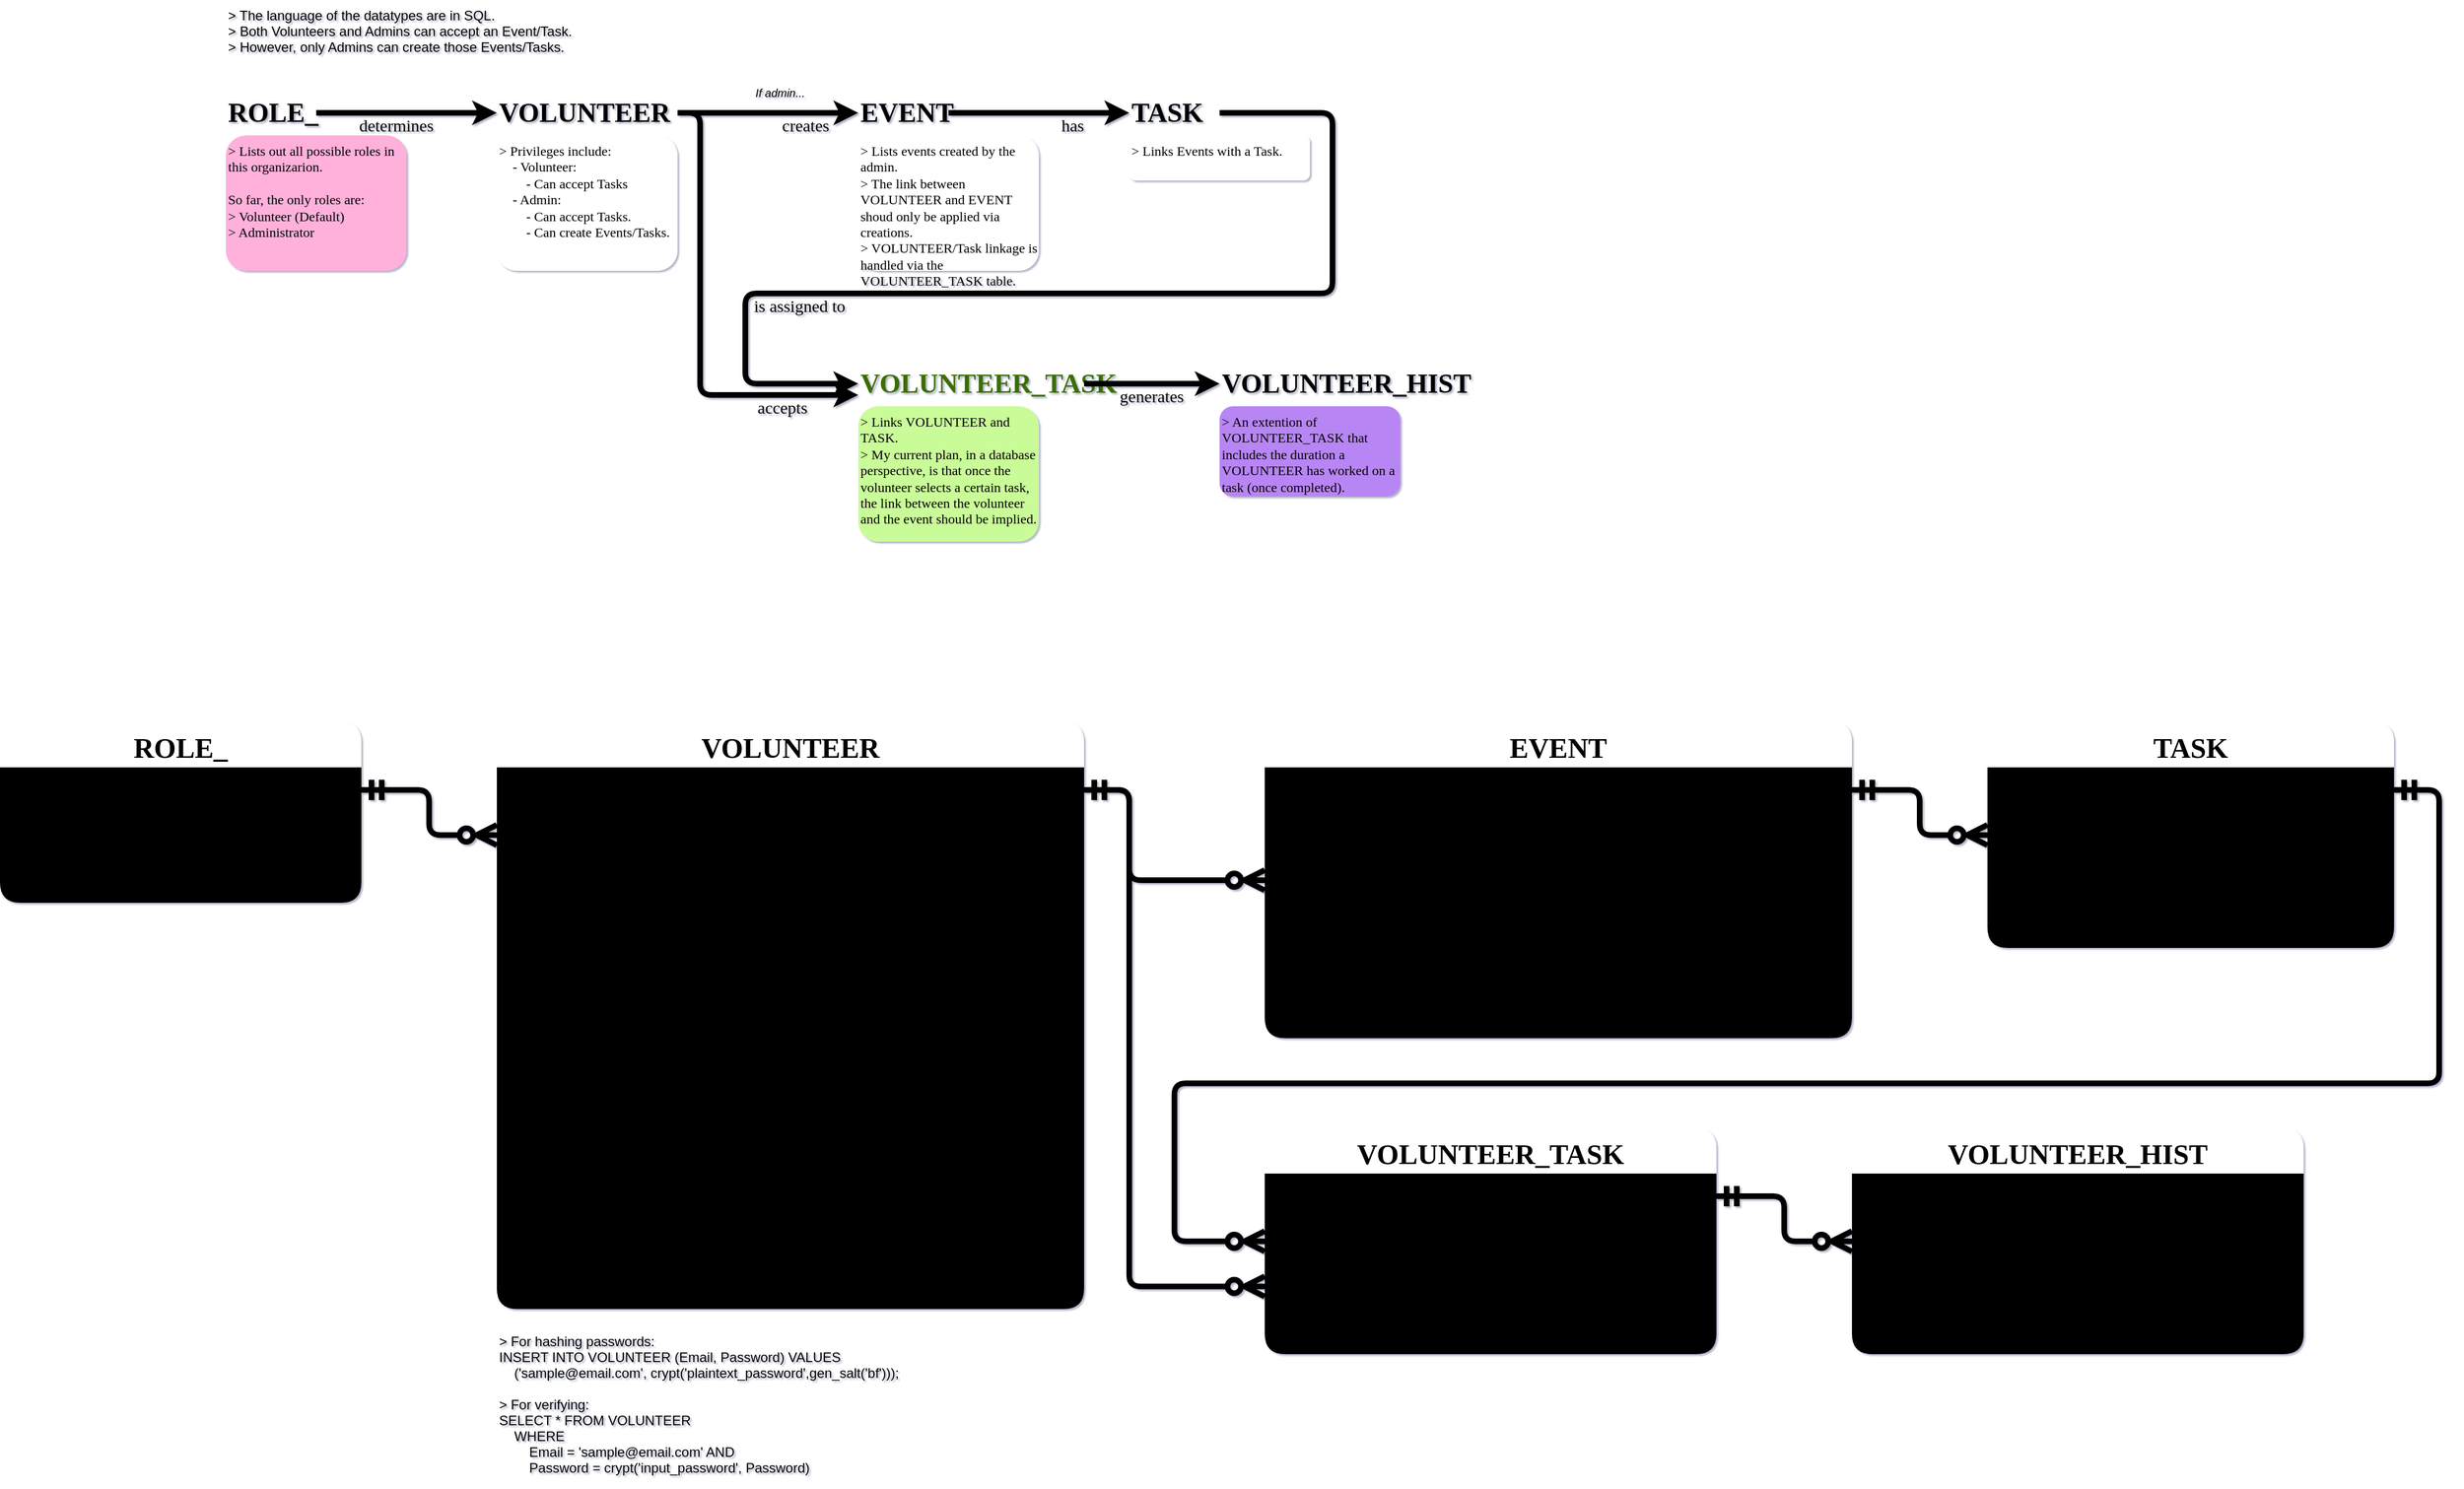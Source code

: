 <mxfile>
    <diagram id="OOGeuDpNiOZ6lB6-GOxb" name="Concept_1">
        <mxGraphModel dx="2531" dy="958" grid="1" gridSize="10" guides="1" tooltips="1" connect="1" arrows="1" fold="1" page="0" pageScale="1" pageWidth="850" pageHeight="1100" background="light-dark(#FFFFFF,#FFFFFF)" math="0" shadow="1" adaptiveColors="auto">
            <root>
                <mxCell id="0"/>
                <mxCell id="1" parent="0"/>
                <mxCell id="32" value="&gt; The language of the datatypes are in SQL.&#xa;&gt; Both Volunteers and Admins can accept an Event/Task.&#xa;&gt; However, only Admins can create those Events/Tasks." style="text;align=left;verticalAlign=top;resizable=0;points=[];autosize=1;strokeColor=none;fillColor=none;fontColor=light-dark(#000000,#000000);shadow=0;" parent="1" vertex="1">
                    <mxGeometry x="-400" y="40" width="330" height="60" as="geometry"/>
                </mxCell>
                <mxCell id="60" value="VOLUNTEER" style="whiteSpace=wrap;fillColor=none;fontFamily=Calibri;fontColor=light-dark(#000000,#0038FF);fontSize=24;fontStyle=1;align=left;labelBorderColor=none;strokeColor=none;labelBackgroundColor=none;glass=0;shadow=0;" parent="1" vertex="1">
                    <mxGeometry x="-160" y="120" width="160" height="40" as="geometry"/>
                </mxCell>
                <mxCell id="63" value="VOLUNTEER_HIST" style="whiteSpace=wrap;fillColor=none;fontFamily=Calibri;fontColor=light-dark(#000000,#9300FF);fontSize=24;fontStyle=1;align=left;strokeColor=none;shadow=0;" parent="1" vertex="1">
                    <mxGeometry x="480" y="360" width="200" height="40" as="geometry"/>
                </mxCell>
                <mxCell id="64" value="EVENT" style="whiteSpace=wrap;fillColor=none;fontFamily=Calibri;fontColor=light-dark(#000000,#FF0000);fontSize=24;fontStyle=1;align=left;strokeColor=none;shadow=0;" parent="1" vertex="1">
                    <mxGeometry x="160" y="120" width="80" height="40" as="geometry"/>
                </mxCell>
                <mxCell id="65" value="TASK" style="whiteSpace=wrap;fillColor=none;fontFamily=Calibri;fontColor=light-dark(#000000,#FFC600);fontSize=24;fontStyle=1;align=left;strokeColor=none;shadow=0;" parent="1" vertex="1">
                    <mxGeometry x="400" y="120" width="80" height="40" as="geometry"/>
                </mxCell>
                <mxCell id="78" value="creates" style="edgeStyle=orthogonalEdgeStyle;exitX=1;exitY=0.5;exitDx=0;exitDy=0;entryX=0;entryY=0.5;entryDx=0;entryDy=0;strokeColor=light-dark(#000000,#0038FF);strokeWidth=5;fontFamily=Calibri;fontColor=light-dark(#000000,#0038FF);labelBackgroundColor=none;jumpStyle=arc;jumpSize=12;fontSize=15;shadow=0;" parent="1" source="60" target="64" edge="1">
                    <mxGeometry x="0.417" y="-10" relative="1" as="geometry">
                        <mxPoint x="260" y="70" as="sourcePoint"/>
                        <mxPoint x="90" y="80" as="targetPoint"/>
                        <Array as="points">
                            <mxPoint x="130" y="140"/>
                            <mxPoint x="130" y="140"/>
                        </Array>
                        <mxPoint as="offset"/>
                    </mxGeometry>
                </mxCell>
                <mxCell id="83" value="has" style="edgeStyle=elbowEdgeStyle;exitX=1;exitY=0.5;exitDx=0;exitDy=0;entryX=0;entryY=0.5;entryDx=0;entryDy=0;strokeColor=light-dark(#000000,#FF0000);strokeWidth=5;fontFamily=Calibri;fontColor=light-dark(#000000,#FF0000);labelBackgroundColor=none;fontSize=15;shadow=0;" parent="1" source="64" target="65" edge="1">
                    <mxGeometry x="0.375" y="-10" relative="1" as="geometry">
                        <mxPoint x="280" y="240" as="sourcePoint"/>
                        <mxPoint x="560" y="190" as="targetPoint"/>
                        <Array as="points">
                            <mxPoint x="300" y="150"/>
                            <mxPoint x="340" y="-80"/>
                            <mxPoint x="300" y="40"/>
                        </Array>
                        <mxPoint as="offset"/>
                    </mxGeometry>
                </mxCell>
                <mxCell id="135" value="accepts" style="edgeStyle=orthogonalEdgeStyle;exitX=1;exitY=0.5;exitDx=0;exitDy=0;entryX=0;entryY=0.75;entryDx=0;entryDy=0;strokeColor=light-dark(#000000,#0038FF);strokeWidth=5;fontFamily=Calibri;fontColor=light-dark(#000000,#0038FF);flowAnimation=0;labelBackgroundColor=none;fontSize=15;jumpStyle=arc;jumpSize=12;shadow=0;" parent="1" source="60" target="142" edge="1">
                    <mxGeometry x="0.673" y="-10" relative="1" as="geometry">
                        <mxPoint x="10" y="160" as="sourcePoint"/>
                        <mxPoint x="320" y="190" as="targetPoint"/>
                        <Array as="points">
                            <mxPoint x="20" y="140"/>
                            <mxPoint x="20" y="390"/>
                        </Array>
                        <mxPoint as="offset"/>
                    </mxGeometry>
                </mxCell>
                <mxCell id="141" value="&gt; Privileges include:&#xa;    - Volunteer:&#xa;        - Can accept Tasks&#xa;    - Admin:&#xa;        - Can accept Tasks.&#xa;        - Can create Events/Tasks." style="whiteSpace=wrap;fontColor=light-dark(#000000,#0038FF);labelBackgroundColor=none;fillColor=light-dark(#FFFFFF,#78A3FF);rounded=1;fontFamily=Calibri;align=left;verticalAlign=top;fontStyle=0;shadow=0;strokeColor=none;" parent="1" vertex="1">
                    <mxGeometry x="-160" y="160" width="160" height="120" as="geometry"/>
                </mxCell>
                <mxCell id="142" value="VOLUNTEER_TASK" style="whiteSpace=wrap;fillColor=none;fontFamily=Calibri;fontColor=light-dark(#3B6E00,#5DA800);fontSize=24;fontStyle=1;align=left;strokeColor=none;shadow=0;" parent="1" vertex="1">
                    <mxGeometry x="160" y="360" width="200" height="40" as="geometry"/>
                </mxCell>
                <mxCell id="143" value="If admin..." style="text;align=center;verticalAlign=middle;resizable=0;points=[];autosize=1;strokeColor=none;fillColor=none;fontColor=light-dark(#000000,#0038FF);fontStyle=2;fontSize=10;shadow=0;" parent="1" vertex="1">
                    <mxGeometry x="60" y="110" width="62" height="24" as="geometry"/>
                </mxCell>
                <mxCell id="144" value="ROLE_" style="whiteSpace=wrap;fillColor=none;fontFamily=Calibri;fontColor=light-dark(#000000,#FF66B3);fontSize=24;fontStyle=1;align=left;labelBorderColor=none;strokeColor=none;shadow=0;" parent="1" vertex="1">
                    <mxGeometry x="-400" y="120" width="80" height="40" as="geometry"/>
                </mxCell>
                <mxCell id="146" value="determines" style="edgeStyle=orthogonalEdgeStyle;exitX=1;exitY=0.5;exitDx=0;exitDy=0;entryX=0;entryY=0.5;entryDx=0;entryDy=0;strokeColor=light-dark(#000000,#FF66B3);strokeWidth=5;fontFamily=Calibri;fontColor=light-dark(#000000,#FF66B3);flowAnimation=0;labelBackgroundColor=none;fontSize=15;jumpStyle=arc;jumpSize=12;shadow=0;" parent="1" source="144" target="60" edge="1">
                    <mxGeometry x="-0.111" y="-10" relative="1" as="geometry">
                        <mxPoint x="-210" y="70" as="sourcePoint"/>
                        <mxPoint x="-160.0" y="140" as="targetPoint"/>
                        <Array as="points"/>
                        <mxPoint as="offset"/>
                    </mxGeometry>
                </mxCell>
                <mxCell id="150" value="&gt; Lists out all possible roles in this organizarion.&#xa;&#xa;So far, the only roles are:&#xa;&gt; Volunteer (Default)&#xa;&gt; Administrator" style="whiteSpace=wrap;fontColor=light-dark(#000000,#FF66B3);labelBackgroundColor=none;fillColor=light-dark(#FFB0DB,#FFB0DB);rounded=1;fontFamily=Calibri;align=left;verticalAlign=top;fontStyle=0;shadow=0;strokeColor=none;swimlaneFillColor=light-dark(default, #f3b3d9);" parent="1" vertex="1">
                    <mxGeometry x="-400" y="160" width="160" height="120" as="geometry"/>
                </mxCell>
                <mxCell id="154" value="&gt; Links VOLUNTEER and TASK.&#xa;&gt; My current plan, in a database perspective, is that once the volunteer selects a certain task, the link between the volunteer and the event should be implied." style="whiteSpace=wrap;fontColor=light-dark(#000000,#6FA630);labelBackgroundColor=none;fillColor=light-dark(#C9FC98,#C9FC98);rounded=1;fontFamily=Calibri;align=left;verticalAlign=top;fontStyle=0;glass=0;shadow=0;strokeColor=none;" parent="1" vertex="1">
                    <mxGeometry x="160" y="400" width="160" height="120" as="geometry"/>
                </mxCell>
                <mxCell id="155" value="&gt; An extention of VOLUNTEER_TASK that includes the duration a VOLUNTEER has worked on a task (once completed)." style="whiteSpace=wrap;fontColor=light-dark(#000000,#8619F5);labelBackgroundColor=none;fillColor=light-dark(#B885F5,#B885F5);rounded=1;fontFamily=Calibri;align=left;verticalAlign=top;fontStyle=0;shadow=0;strokeColor=none;" parent="1" vertex="1">
                    <mxGeometry x="480" y="400" width="160" height="80" as="geometry"/>
                </mxCell>
                <mxCell id="157" value="&gt; Lists events created by the admin.&#xa;&gt; The link between VOLUNTEER and EVENT shoud only be applied via creations.&#xa;&gt; VOLUNTEER/Task linkage is handled via the VOLUNTEER_TASK table." style="whiteSpace=wrap;fontColor=light-dark(#000000,#FF0000);labelBackgroundColor=none;fillColor=light-dark(#FFFFFF,#FF9F9F);rounded=1;fontFamily=Calibri;align=left;verticalAlign=top;fontStyle=0;glass=0;shadow=0;strokeColor=none;" parent="1" vertex="1">
                    <mxGeometry x="160" y="160" width="160" height="120" as="geometry"/>
                </mxCell>
                <mxCell id="159" value="&gt; Links Events with a Task." style="whiteSpace=wrap;fontColor=light-dark(#000000,#F6C843);labelBackgroundColor=none;fillColor=light-dark(#FFFFFF,#F6E0A8);rounded=1;fontFamily=Calibri;align=left;verticalAlign=top;fontStyle=0;shadow=0;strokeColor=none;" parent="1" vertex="1">
                    <mxGeometry x="400" y="160" width="160" height="40" as="geometry"/>
                </mxCell>
                <mxCell id="165" value="ROLE_" style="shape=table;startSize=40;container=1;collapsible=0;childLayout=tableLayout;strokeColor=none;fontSize=25;rounded=1;fillColor=light-dark(#FFFFFF,#FF66B3);gradientColor=none;swimlaneFillColor=light-dark(#000000,#FFB0DB);fontColor=light-dark(#000000,#000000);fontFamily=Calibri;fontStyle=1" parent="1" vertex="1">
                    <mxGeometry x="-600" y="680" width="320" height="160" as="geometry"/>
                </mxCell>
                <mxCell id="166" value="" style="shape=tableRow;horizontal=0;startSize=0;swimlaneHead=0;swimlaneBody=0;strokeColor=inherit;top=0;left=0;bottom=0;right=0;collapsible=0;dropTarget=0;fillColor=none;points=[[0,0.5],[1,0.5]];portConstraint=eastwest;fontSize=16;fontFamily=Calibri;fontColor=light-dark(#000000,#000000);fontStyle=1" parent="165" vertex="1">
                    <mxGeometry y="40" width="320" height="40" as="geometry"/>
                </mxCell>
                <mxCell id="167" value="ID" style="shape=partialRectangle;html=1;whiteSpace=wrap;connectable=0;strokeColor=inherit;overflow=hidden;fillColor=none;top=0;left=0;bottom=0;right=0;pointerEvents=1;fontSize=16;fontFamily=Calibri;fontColor=light-dark(#000000,#000000);fontStyle=1" parent="166" vertex="1">
                    <mxGeometry width="80" height="40" as="geometry">
                        <mxRectangle width="80" height="40" as="alternateBounds"/>
                    </mxGeometry>
                </mxCell>
                <mxCell id="168" value="SERIAL" style="shape=partialRectangle;html=1;whiteSpace=wrap;connectable=0;strokeColor=inherit;overflow=hidden;fillColor=none;top=0;left=0;bottom=0;right=0;pointerEvents=1;fontSize=16;fontFamily=Calibri;fontColor=light-dark(#000000,#000000);fontStyle=3;align=left;" parent="166" vertex="1">
                    <mxGeometry x="80" width="80" height="40" as="geometry">
                        <mxRectangle width="80" height="40" as="alternateBounds"/>
                    </mxGeometry>
                </mxCell>
                <mxCell id="169" value="PK" style="shape=partialRectangle;html=1;whiteSpace=wrap;connectable=0;strokeColor=inherit;overflow=hidden;fillColor=none;top=0;left=0;bottom=0;right=0;pointerEvents=1;fontSize=16;fontFamily=Calibri;fontColor=light-dark(#000000,#006600);fontStyle=1;align=left;" parent="166" vertex="1">
                    <mxGeometry x="160" width="160" height="40" as="geometry">
                        <mxRectangle width="160" height="40" as="alternateBounds"/>
                    </mxGeometry>
                </mxCell>
                <mxCell id="170" value="" style="shape=tableRow;horizontal=0;startSize=0;swimlaneHead=0;swimlaneBody=0;strokeColor=inherit;top=0;left=0;bottom=0;right=0;collapsible=0;dropTarget=0;fillColor=none;points=[[0,0.5],[1,0.5]];portConstraint=eastwest;fontSize=16;fontFamily=Calibri;fontColor=light-dark(#000000,#000000);" parent="165" vertex="1">
                    <mxGeometry y="80" width="320" height="80" as="geometry"/>
                </mxCell>
                <mxCell id="171" value="Name" style="shape=partialRectangle;html=1;whiteSpace=wrap;connectable=0;strokeColor=inherit;overflow=hidden;fillColor=none;top=0;left=0;bottom=0;right=0;pointerEvents=1;fontSize=16;fontFamily=Calibri;fontColor=light-dark(#000000,#000000);" parent="170" vertex="1">
                    <mxGeometry width="80" height="80" as="geometry">
                        <mxRectangle width="80" height="80" as="alternateBounds"/>
                    </mxGeometry>
                </mxCell>
                <mxCell id="172" value="TEXT" style="shape=partialRectangle;html=1;whiteSpace=wrap;connectable=0;strokeColor=inherit;overflow=hidden;fillColor=none;top=0;left=0;bottom=0;right=0;pointerEvents=1;fontSize=16;fontFamily=Calibri;fontColor=light-dark(#000000,#000000);fontStyle=2;align=left;" parent="170" vertex="1">
                    <mxGeometry x="80" width="80" height="80" as="geometry">
                        <mxRectangle width="80" height="80" as="alternateBounds"/>
                    </mxGeometry>
                </mxCell>
                <mxCell id="173" value="&gt; Volunteer (Default)&#xa;&gt; Admin" style="shape=partialRectangle;whiteSpace=wrap;connectable=0;strokeColor=inherit;overflow=hidden;fillColor=none;top=0;left=0;bottom=0;right=0;pointerEvents=1;fontSize=16;fontFamily=Calibri;fontColor=light-dark(#000000,#006600);align=left;" parent="170" vertex="1">
                    <mxGeometry x="160" width="160" height="80" as="geometry">
                        <mxRectangle width="160" height="80" as="alternateBounds"/>
                    </mxGeometry>
                </mxCell>
                <mxCell id="239" style="edgeStyle=orthogonalEdgeStyle;html=1;exitX=1;exitY=0.5;exitDx=0;exitDy=0;entryX=0;entryY=0.5;entryDx=0;entryDy=0;strokeColor=light-dark(#000000,#FF66B3);strokeWidth=5;startArrow=ERmandOne;startFill=0;endArrow=ERzeroToMany;endFill=0;endSize=12;startSize=12;jumpStyle=arc;" parent="1" source="166" target="257" edge="1">
                    <mxGeometry relative="1" as="geometry">
                        <mxPoint x="-200" y="780" as="targetPoint"/>
                    </mxGeometry>
                </mxCell>
                <mxCell id="240" value="VOLUNTEER" style="shape=table;startSize=40;container=1;collapsible=0;childLayout=tableLayout;strokeColor=none;fontSize=25;rounded=1;fillColor=light-dark(#FFFFFF,#0038FF);gradientColor=none;swimlaneFillColor=light-dark(#000000,#78A3FF);fontColor=light-dark(#000000,#000000);fontFamily=Calibri;fontStyle=1" parent="1" vertex="1">
                    <mxGeometry x="-160" y="680" width="520" height="520.0" as="geometry"/>
                </mxCell>
                <mxCell id="241" value="" style="shape=tableRow;horizontal=0;startSize=0;swimlaneHead=0;swimlaneBody=0;strokeColor=inherit;top=0;left=0;bottom=0;right=0;collapsible=0;dropTarget=0;fillColor=none;points=[[0,0.5],[1,0.5]];portConstraint=eastwest;fontSize=16;fontFamily=Calibri;fontColor=light-dark(#000000,#000000);fontStyle=1" parent="240" vertex="1">
                    <mxGeometry y="40" width="520" height="40" as="geometry"/>
                </mxCell>
                <mxCell id="242" value="ID" style="shape=partialRectangle;html=1;whiteSpace=wrap;connectable=0;strokeColor=inherit;overflow=hidden;fillColor=none;top=0;left=0;bottom=0;right=0;pointerEvents=1;fontSize=16;fontFamily=Calibri;fontColor=light-dark(#000000,#000000);fontStyle=1" parent="241" vertex="1">
                    <mxGeometry width="120" height="40" as="geometry">
                        <mxRectangle width="120" height="40" as="alternateBounds"/>
                    </mxGeometry>
                </mxCell>
                <mxCell id="243" value="SERIAL" style="shape=partialRectangle;html=1;whiteSpace=wrap;connectable=0;strokeColor=inherit;overflow=hidden;fillColor=none;top=0;left=0;bottom=0;right=0;pointerEvents=1;fontSize=16;fontFamily=Calibri;fontColor=light-dark(#000000,#000000);fontStyle=3;align=left;" parent="241" vertex="1">
                    <mxGeometry x="120" width="200" height="40" as="geometry">
                        <mxRectangle width="200" height="40" as="alternateBounds"/>
                    </mxGeometry>
                </mxCell>
                <mxCell id="244" value="PK" style="shape=partialRectangle;html=1;whiteSpace=wrap;connectable=0;strokeColor=inherit;overflow=hidden;fillColor=none;top=0;left=0;bottom=0;right=0;pointerEvents=1;fontSize=16;fontFamily=Calibri;fontColor=light-dark(#000000,#006600);fontStyle=1;align=left;" parent="241" vertex="1">
                    <mxGeometry x="320" width="200" height="40" as="geometry">
                        <mxRectangle width="200" height="40" as="alternateBounds"/>
                    </mxGeometry>
                </mxCell>
                <mxCell id="257" style="shape=tableRow;horizontal=0;startSize=0;swimlaneHead=0;swimlaneBody=0;strokeColor=inherit;top=0;left=0;bottom=0;right=0;collapsible=0;dropTarget=0;fillColor=none;points=[[0,0.5],[1,0.5]];portConstraint=eastwest;fontSize=16;fontFamily=Calibri;fontColor=light-dark(#000000,#000000);" parent="240" vertex="1">
                    <mxGeometry y="80" width="520" height="40" as="geometry"/>
                </mxCell>
                <mxCell id="258" value="Role_ID" style="shape=partialRectangle;html=1;whiteSpace=wrap;connectable=0;strokeColor=inherit;overflow=hidden;fillColor=none;top=0;left=0;bottom=0;right=0;pointerEvents=1;fontSize=16;fontFamily=Calibri;fontColor=light-dark(#000000,#000000);" parent="257" vertex="1">
                    <mxGeometry width="120" height="40" as="geometry">
                        <mxRectangle width="120" height="40" as="alternateBounds"/>
                    </mxGeometry>
                </mxCell>
                <mxCell id="259" value="INT" style="shape=partialRectangle;html=1;whiteSpace=wrap;connectable=0;strokeColor=inherit;overflow=hidden;fillColor=none;top=0;left=0;bottom=0;right=0;pointerEvents=1;fontSize=16;fontFamily=Calibri;fontColor=light-dark(#000000,#000000);fontStyle=2;align=left;" parent="257" vertex="1">
                    <mxGeometry x="120" width="200" height="40" as="geometry">
                        <mxRectangle width="200" height="40" as="alternateBounds"/>
                    </mxGeometry>
                </mxCell>
                <mxCell id="260" value="FK: ROLE.ID" style="shape=partialRectangle;whiteSpace=wrap;connectable=0;strokeColor=inherit;overflow=hidden;fillColor=none;top=0;left=0;bottom=0;right=0;pointerEvents=1;fontSize=16;fontFamily=Calibri;fontColor=light-dark(#000000,#006600);align=left;" parent="257" vertex="1">
                    <mxGeometry x="320" width="200" height="40" as="geometry">
                        <mxRectangle width="200" height="40" as="alternateBounds"/>
                    </mxGeometry>
                </mxCell>
                <mxCell id="245" value="" style="shape=tableRow;horizontal=0;startSize=0;swimlaneHead=0;swimlaneBody=0;strokeColor=inherit;top=0;left=0;bottom=0;right=0;collapsible=0;dropTarget=0;fillColor=none;points=[[0,0.5],[1,0.5]];portConstraint=eastwest;fontSize=16;fontFamily=Calibri;fontColor=light-dark(#000000,#000000);" parent="240" vertex="1">
                    <mxGeometry y="120" width="520" height="40" as="geometry"/>
                </mxCell>
                <mxCell id="246" value="First_name" style="shape=partialRectangle;html=1;whiteSpace=wrap;connectable=0;strokeColor=inherit;overflow=hidden;fillColor=none;top=0;left=0;bottom=0;right=0;pointerEvents=1;fontSize=16;fontFamily=Calibri;fontColor=light-dark(#000000,#000000);" parent="245" vertex="1">
                    <mxGeometry width="120" height="40" as="geometry">
                        <mxRectangle width="120" height="40" as="alternateBounds"/>
                    </mxGeometry>
                </mxCell>
                <mxCell id="247" value="TEXT" style="shape=partialRectangle;html=1;whiteSpace=wrap;connectable=0;strokeColor=inherit;overflow=hidden;fillColor=none;top=0;left=0;bottom=0;right=0;pointerEvents=1;fontSize=16;fontFamily=Calibri;fontColor=light-dark(#000000,#000000);fontStyle=2;align=left;" parent="245" vertex="1">
                    <mxGeometry x="120" width="200" height="40" as="geometry">
                        <mxRectangle width="200" height="40" as="alternateBounds"/>
                    </mxGeometry>
                </mxCell>
                <mxCell id="248" value="&#39;John&#39;" style="shape=partialRectangle;whiteSpace=wrap;connectable=0;strokeColor=inherit;overflow=hidden;fillColor=none;top=0;left=0;bottom=0;right=0;pointerEvents=1;fontSize=16;fontFamily=Calibri;fontColor=light-dark(#000000,#006600);align=left;" parent="245" vertex="1">
                    <mxGeometry x="320" width="200" height="40" as="geometry">
                        <mxRectangle width="200" height="40" as="alternateBounds"/>
                    </mxGeometry>
                </mxCell>
                <mxCell id="249" style="shape=tableRow;horizontal=0;startSize=0;swimlaneHead=0;swimlaneBody=0;strokeColor=inherit;top=0;left=0;bottom=0;right=0;collapsible=0;dropTarget=0;fillColor=none;points=[[0,0.5],[1,0.5]];portConstraint=eastwest;fontSize=16;fontFamily=Calibri;fontColor=light-dark(#000000,#000000);" parent="240" vertex="1">
                    <mxGeometry y="160" width="520" height="40" as="geometry"/>
                </mxCell>
                <mxCell id="250" value="Last_name" style="shape=partialRectangle;html=1;whiteSpace=wrap;connectable=0;strokeColor=inherit;overflow=hidden;fillColor=none;top=0;left=0;bottom=0;right=0;pointerEvents=1;fontSize=16;fontFamily=Calibri;fontColor=light-dark(#000000,#000000);" parent="249" vertex="1">
                    <mxGeometry width="120" height="40" as="geometry">
                        <mxRectangle width="120" height="40" as="alternateBounds"/>
                    </mxGeometry>
                </mxCell>
                <mxCell id="251" value="TEXT" style="shape=partialRectangle;html=1;whiteSpace=wrap;connectable=0;strokeColor=inherit;overflow=hidden;fillColor=none;top=0;left=0;bottom=0;right=0;pointerEvents=1;fontSize=16;fontFamily=Calibri;fontColor=light-dark(#000000,#000000);fontStyle=2;align=left;" parent="249" vertex="1">
                    <mxGeometry x="120" width="200" height="40" as="geometry">
                        <mxRectangle width="200" height="40" as="alternateBounds"/>
                    </mxGeometry>
                </mxCell>
                <mxCell id="252" value="&#39;Doe&#39;" style="shape=partialRectangle;whiteSpace=wrap;connectable=0;strokeColor=inherit;overflow=hidden;fillColor=none;top=0;left=0;bottom=0;right=0;pointerEvents=1;fontSize=16;fontFamily=Calibri;fontColor=light-dark(#000000,#006600);align=left;" parent="249" vertex="1">
                    <mxGeometry x="320" width="200" height="40" as="geometry">
                        <mxRectangle width="200" height="40" as="alternateBounds"/>
                    </mxGeometry>
                </mxCell>
                <mxCell id="386" style="shape=tableRow;horizontal=0;startSize=0;swimlaneHead=0;swimlaneBody=0;strokeColor=inherit;top=0;left=0;bottom=0;right=0;collapsible=0;dropTarget=0;fillColor=none;points=[[0,0.5],[1,0.5]];portConstraint=eastwest;fontSize=16;fontFamily=Calibri;fontColor=light-dark(#000000,#000000);" vertex="1" parent="240">
                    <mxGeometry y="200" width="520" height="40" as="geometry"/>
                </mxCell>
                <mxCell id="387" value="Username" style="shape=partialRectangle;html=1;whiteSpace=wrap;connectable=0;strokeColor=inherit;overflow=hidden;fillColor=none;top=0;left=0;bottom=0;right=0;pointerEvents=1;fontSize=16;fontFamily=Calibri;fontColor=light-dark(#000000,#000000);" vertex="1" parent="386">
                    <mxGeometry width="120" height="40" as="geometry">
                        <mxRectangle width="120" height="40" as="alternateBounds"/>
                    </mxGeometry>
                </mxCell>
                <mxCell id="388" value="TEXT" style="shape=partialRectangle;html=1;whiteSpace=wrap;connectable=0;strokeColor=inherit;overflow=hidden;fillColor=none;top=0;left=0;bottom=0;right=0;pointerEvents=1;fontSize=16;fontFamily=Calibri;fontColor=light-dark(#000000,#000000);fontStyle=2;align=left;" vertex="1" parent="386">
                    <mxGeometry x="120" width="200" height="40" as="geometry">
                        <mxRectangle width="200" height="40" as="alternateBounds"/>
                    </mxGeometry>
                </mxCell>
                <mxCell id="389" value="&#39;DJhon_Udon&#39;" style="shape=partialRectangle;whiteSpace=wrap;connectable=0;strokeColor=inherit;overflow=hidden;fillColor=none;top=0;left=0;bottom=0;right=0;pointerEvents=1;fontSize=16;fontFamily=Calibri;fontColor=light-dark(#000000,#006600);align=left;" vertex="1" parent="386">
                    <mxGeometry x="320" width="200" height="40" as="geometry">
                        <mxRectangle width="200" height="40" as="alternateBounds"/>
                    </mxGeometry>
                </mxCell>
                <mxCell id="253" style="shape=tableRow;horizontal=0;startSize=0;swimlaneHead=0;swimlaneBody=0;strokeColor=inherit;top=0;left=0;bottom=0;right=0;collapsible=0;dropTarget=0;fillColor=none;points=[[0,0.5],[1,0.5]];portConstraint=eastwest;fontSize=16;fontFamily=Calibri;fontColor=light-dark(#000000,#000000);" parent="240" vertex="1">
                    <mxGeometry y="240" width="520" height="40" as="geometry"/>
                </mxCell>
                <mxCell id="254" value="Email" style="shape=partialRectangle;html=1;whiteSpace=wrap;connectable=0;strokeColor=inherit;overflow=hidden;fillColor=none;top=0;left=0;bottom=0;right=0;pointerEvents=1;fontSize=16;fontFamily=Calibri;fontColor=light-dark(#000000,#000000);" parent="253" vertex="1">
                    <mxGeometry width="120" height="40" as="geometry">
                        <mxRectangle width="120" height="40" as="alternateBounds"/>
                    </mxGeometry>
                </mxCell>
                <mxCell id="255" value="TEXT" style="shape=partialRectangle;html=1;whiteSpace=wrap;connectable=0;strokeColor=inherit;overflow=hidden;fillColor=none;top=0;left=0;bottom=0;right=0;pointerEvents=1;fontSize=16;fontFamily=Calibri;fontColor=light-dark(#000000,#000000);fontStyle=2;align=left;" parent="253" vertex="1">
                    <mxGeometry x="120" width="200" height="40" as="geometry">
                        <mxRectangle width="200" height="40" as="alternateBounds"/>
                    </mxGeometry>
                </mxCell>
                <mxCell id="256" value="&#39;sample@email.com&#39;" style="shape=partialRectangle;whiteSpace=wrap;connectable=0;strokeColor=inherit;overflow=hidden;fillColor=none;top=0;left=0;bottom=0;right=0;pointerEvents=1;fontSize=16;fontFamily=Calibri;fontColor=light-dark(#000000,#006600);align=left;" parent="253" vertex="1">
                    <mxGeometry x="320" width="200" height="40" as="geometry">
                        <mxRectangle width="200" height="40" as="alternateBounds"/>
                    </mxGeometry>
                </mxCell>
                <mxCell id="390" style="shape=tableRow;horizontal=0;startSize=0;swimlaneHead=0;swimlaneBody=0;strokeColor=inherit;top=0;left=0;bottom=0;right=0;collapsible=0;dropTarget=0;fillColor=none;points=[[0,0.5],[1,0.5]];portConstraint=eastwest;fontSize=16;fontFamily=Calibri;fontColor=light-dark(#000000,#000000);" vertex="1" parent="240">
                    <mxGeometry y="280" width="520" height="40" as="geometry"/>
                </mxCell>
                <mxCell id="391" value="Password" style="shape=partialRectangle;html=1;whiteSpace=wrap;connectable=0;strokeColor=inherit;overflow=hidden;fillColor=none;top=0;left=0;bottom=0;right=0;pointerEvents=1;fontSize=16;fontFamily=Calibri;fontColor=light-dark(#000000,#000000);" vertex="1" parent="390">
                    <mxGeometry width="120" height="40" as="geometry">
                        <mxRectangle width="120" height="40" as="alternateBounds"/>
                    </mxGeometry>
                </mxCell>
                <mxCell id="392" value="TEXT" style="shape=partialRectangle;html=1;whiteSpace=wrap;connectable=0;strokeColor=inherit;overflow=hidden;fillColor=none;top=0;left=0;bottom=0;right=0;pointerEvents=1;fontSize=16;fontFamily=Calibri;fontColor=light-dark(#000000,#000000);fontStyle=2;align=left;" vertex="1" parent="390">
                    <mxGeometry x="120" width="200" height="40" as="geometry">
                        <mxRectangle width="200" height="40" as="alternateBounds"/>
                    </mxGeometry>
                </mxCell>
                <mxCell id="393" value="crypt(&#39;plaintext_password&#39;, gen_salt(&#39;bf&#39;))" style="shape=partialRectangle;whiteSpace=wrap;connectable=0;strokeColor=inherit;overflow=hidden;fillColor=none;top=0;left=0;bottom=0;right=0;pointerEvents=1;fontSize=16;fontFamily=Calibri;fontColor=light-dark(#000000,#006600);align=left;" vertex="1" parent="390">
                    <mxGeometry x="320" width="200" height="40" as="geometry">
                        <mxRectangle width="200" height="40" as="alternateBounds"/>
                    </mxGeometry>
                </mxCell>
                <mxCell id="322" style="shape=tableRow;horizontal=0;startSize=0;swimlaneHead=0;swimlaneBody=0;strokeColor=inherit;top=0;left=0;bottom=0;right=0;collapsible=0;dropTarget=0;fillColor=none;points=[[0,0.5],[1,0.5]];portConstraint=eastwest;fontSize=16;fontFamily=Calibri;fontColor=light-dark(#000000,#000000);" parent="240" vertex="1">
                    <mxGeometry y="320" width="520" height="80" as="geometry"/>
                </mxCell>
                <mxCell id="323" value="Skill" style="shape=partialRectangle;html=1;whiteSpace=wrap;connectable=0;strokeColor=inherit;overflow=hidden;fillColor=none;top=0;left=0;bottom=0;right=0;pointerEvents=1;fontSize=16;fontFamily=Calibri;fontColor=light-dark(#000000,#000000);" parent="322" vertex="1">
                    <mxGeometry width="120" height="80" as="geometry">
                        <mxRectangle width="120" height="80" as="alternateBounds"/>
                    </mxGeometry>
                </mxCell>
                <mxCell id="324" value="TEXT[]" style="shape=partialRectangle;html=1;whiteSpace=wrap;connectable=0;strokeColor=inherit;overflow=hidden;fillColor=none;top=0;left=0;bottom=0;right=0;pointerEvents=1;fontSize=16;fontFamily=Calibri;fontColor=light-dark(#000000,#000000);fontStyle=2;align=left;" parent="322" vertex="1">
                    <mxGeometry x="120" width="200" height="80" as="geometry">
                        <mxRectangle width="200" height="80" as="alternateBounds"/>
                    </mxGeometry>
                </mxCell>
                <mxCell id="325" value="[&#39;Communication&#39;,&#39;Time management&#39;, ... ]" style="shape=partialRectangle;whiteSpace=wrap;connectable=0;strokeColor=inherit;overflow=hidden;fillColor=none;top=0;left=0;bottom=0;right=0;pointerEvents=1;fontSize=16;fontFamily=Calibri;fontColor=light-dark(#000000,#006600);align=left;" parent="322" vertex="1">
                    <mxGeometry x="320" width="200" height="80" as="geometry">
                        <mxRectangle width="200" height="80" as="alternateBounds"/>
                    </mxGeometry>
                </mxCell>
                <mxCell id="262" style="shape=tableRow;horizontal=0;startSize=0;swimlaneHead=0;swimlaneBody=0;strokeColor=inherit;top=0;left=0;bottom=0;right=0;collapsible=0;dropTarget=0;fillColor=none;points=[[0,0.5],[1,0.5]];portConstraint=eastwest;fontSize=16;fontFamily=Calibri;fontColor=light-dark(#000000,#000000);" parent="240" vertex="1">
                    <mxGeometry y="400" width="520" height="40" as="geometry"/>
                </mxCell>
                <mxCell id="263" value="Location" style="shape=partialRectangle;html=1;whiteSpace=wrap;connectable=0;strokeColor=inherit;overflow=hidden;fillColor=none;top=0;left=0;bottom=0;right=0;pointerEvents=1;fontSize=16;fontFamily=Calibri;fontColor=light-dark(#000000,#000000);" parent="262" vertex="1">
                    <mxGeometry width="120" height="40" as="geometry">
                        <mxRectangle width="120" height="40" as="alternateBounds"/>
                    </mxGeometry>
                </mxCell>
                <mxCell id="264" value="GEOGRAPHY(POINT, 4326)" style="shape=partialRectangle;html=1;whiteSpace=wrap;connectable=0;strokeColor=inherit;overflow=hidden;fillColor=none;top=0;left=0;bottom=0;right=0;pointerEvents=1;fontSize=16;fontFamily=Calibri;fontColor=light-dark(#000000,#000000);fontStyle=2;align=left;" parent="262" vertex="1">
                    <mxGeometry x="120" width="200" height="40" as="geometry">
                        <mxRectangle width="200" height="40" as="alternateBounds"/>
                    </mxGeometry>
                </mxCell>
                <mxCell id="265" value="ST_GeogFromText(&#xa;&#39;POINT(29.718, -95.343)&#39;)" style="shape=partialRectangle;whiteSpace=wrap;connectable=0;strokeColor=inherit;overflow=hidden;fillColor=none;top=0;left=0;bottom=0;right=0;pointerEvents=1;fontSize=16;fontFamily=Calibri;fontColor=light-dark(#000000,#006600);align=left;" parent="262" vertex="1">
                    <mxGeometry x="320" width="200" height="40" as="geometry">
                        <mxRectangle width="200" height="40" as="alternateBounds"/>
                    </mxGeometry>
                </mxCell>
                <mxCell id="359" style="shape=tableRow;horizontal=0;startSize=0;swimlaneHead=0;swimlaneBody=0;strokeColor=inherit;top=0;left=0;bottom=0;right=0;collapsible=0;dropTarget=0;fillColor=none;points=[[0,0.5],[1,0.5]];portConstraint=eastwest;fontSize=16;fontFamily=Calibri;fontColor=light-dark(#000000,#000000);" parent="240" vertex="1">
                    <mxGeometry y="440" width="520" height="80" as="geometry"/>
                </mxCell>
                <mxCell id="360" value="Availability" style="shape=partialRectangle;html=1;whiteSpace=wrap;connectable=0;strokeColor=inherit;overflow=hidden;fillColor=none;top=0;left=0;bottom=0;right=0;pointerEvents=1;fontSize=16;fontFamily=Calibri;fontColor=light-dark(#000000,#000000);" parent="359" vertex="1">
                    <mxGeometry width="120" height="80" as="geometry">
                        <mxRectangle width="120" height="80" as="alternateBounds"/>
                    </mxGeometry>
                </mxCell>
                <mxCell id="361" value="TEXT[]" style="shape=partialRectangle;html=1;whiteSpace=wrap;connectable=0;strokeColor=inherit;overflow=hidden;fillColor=none;top=0;left=0;bottom=0;right=0;pointerEvents=1;fontSize=16;fontFamily=Calibri;fontColor=light-dark(#000000,#000000);fontStyle=2;align=left;" parent="359" vertex="1">
                    <mxGeometry x="120" width="200" height="80" as="geometry">
                        <mxRectangle width="200" height="80" as="alternateBounds"/>
                    </mxGeometry>
                </mxCell>
                <mxCell id="362" value="&gt; Actual days can be handled externally from the database.&#xa;[&#39;Monday&#39;,&#39;Friday&#39;,&#39;Saturday&#39;]" style="shape=partialRectangle;whiteSpace=wrap;connectable=0;strokeColor=inherit;overflow=hidden;fillColor=none;top=0;left=0;bottom=0;right=0;pointerEvents=1;fontSize=16;fontFamily=Calibri;fontColor=light-dark(#000000,#006600);align=left;" parent="359" vertex="1">
                    <mxGeometry x="320" width="200" height="80" as="geometry">
                        <mxRectangle width="200" height="80" as="alternateBounds"/>
                    </mxGeometry>
                </mxCell>
                <mxCell id="266" value="EVENT" style="shape=table;startSize=40;container=1;collapsible=0;childLayout=tableLayout;strokeColor=none;fontSize=25;rounded=1;fillColor=light-dark(#FFFFFF,#FF0000);gradientColor=none;swimlaneFillColor=light-dark(#000000,#FF9F9F);fontColor=light-dark(#000000,#000000);fontFamily=Calibri;fontStyle=1" parent="1" vertex="1">
                    <mxGeometry x="520" y="680" width="520" height="280" as="geometry"/>
                </mxCell>
                <mxCell id="267" value="" style="shape=tableRow;horizontal=0;startSize=0;swimlaneHead=0;swimlaneBody=0;strokeColor=inherit;top=0;left=0;bottom=0;right=0;collapsible=0;dropTarget=0;fillColor=none;points=[[0,0.5],[1,0.5]];portConstraint=eastwest;fontSize=16;fontFamily=Calibri;fontColor=light-dark(#000000,#000000);fontStyle=1" parent="266" vertex="1">
                    <mxGeometry y="40" width="520" height="40" as="geometry"/>
                </mxCell>
                <mxCell id="268" value="ID" style="shape=partialRectangle;html=1;whiteSpace=wrap;connectable=0;strokeColor=inherit;overflow=hidden;fillColor=none;top=0;left=0;bottom=0;right=0;pointerEvents=1;fontSize=16;fontFamily=Calibri;fontColor=light-dark(#000000,#000000);fontStyle=1" parent="267" vertex="1">
                    <mxGeometry width="120" height="40" as="geometry">
                        <mxRectangle width="120" height="40" as="alternateBounds"/>
                    </mxGeometry>
                </mxCell>
                <mxCell id="269" value="SERIAL" style="shape=partialRectangle;html=1;whiteSpace=wrap;connectable=0;strokeColor=inherit;overflow=hidden;fillColor=none;top=0;left=0;bottom=0;right=0;pointerEvents=1;fontSize=16;fontFamily=Calibri;fontColor=light-dark(#000000,#000000);fontStyle=3;align=left;" parent="267" vertex="1">
                    <mxGeometry x="120" width="200" height="40" as="geometry">
                        <mxRectangle width="200" height="40" as="alternateBounds"/>
                    </mxGeometry>
                </mxCell>
                <mxCell id="270" value="PK" style="shape=partialRectangle;html=1;whiteSpace=wrap;connectable=0;strokeColor=inherit;overflow=hidden;fillColor=none;top=0;left=0;bottom=0;right=0;pointerEvents=1;fontSize=16;fontFamily=Calibri;fontColor=light-dark(#000000,#006600);fontStyle=1;align=left;" parent="267" vertex="1">
                    <mxGeometry x="320" width="200" height="40" as="geometry">
                        <mxRectangle width="200" height="40" as="alternateBounds"/>
                    </mxGeometry>
                </mxCell>
                <mxCell id="271" value="" style="shape=tableRow;horizontal=0;startSize=0;swimlaneHead=0;swimlaneBody=0;strokeColor=inherit;top=0;left=0;bottom=0;right=0;collapsible=0;dropTarget=0;fillColor=none;points=[[0,0.5],[1,0.5]];portConstraint=eastwest;fontSize=16;fontFamily=Calibri;fontColor=light-dark(#000000,#000000);" parent="266" vertex="1">
                    <mxGeometry y="80" width="520" height="40" as="geometry"/>
                </mxCell>
                <mxCell id="272" value="Name" style="shape=partialRectangle;html=1;whiteSpace=wrap;connectable=0;strokeColor=inherit;overflow=hidden;fillColor=none;top=0;left=0;bottom=0;right=0;pointerEvents=1;fontSize=16;fontFamily=Calibri;fontColor=light-dark(#000000,#000000);" parent="271" vertex="1">
                    <mxGeometry width="120" height="40" as="geometry">
                        <mxRectangle width="120" height="40" as="alternateBounds"/>
                    </mxGeometry>
                </mxCell>
                <mxCell id="273" value="TEXT" style="shape=partialRectangle;html=1;whiteSpace=wrap;connectable=0;strokeColor=inherit;overflow=hidden;fillColor=none;top=0;left=0;bottom=0;right=0;pointerEvents=1;fontSize=16;fontFamily=Calibri;fontColor=light-dark(#000000,#000000);fontStyle=2;align=left;" parent="271" vertex="1">
                    <mxGeometry x="120" width="200" height="40" as="geometry">
                        <mxRectangle width="200" height="40" as="alternateBounds"/>
                    </mxGeometry>
                </mxCell>
                <mxCell id="274" value="&#39;Food Bank Colab&#39;" style="shape=partialRectangle;whiteSpace=wrap;connectable=0;strokeColor=inherit;overflow=hidden;fillColor=none;top=0;left=0;bottom=0;right=0;pointerEvents=1;fontSize=16;fontFamily=Calibri;fontColor=light-dark(#000000,#006600);align=left;" parent="271" vertex="1">
                    <mxGeometry x="320" width="200" height="40" as="geometry">
                        <mxRectangle width="200" height="40" as="alternateBounds"/>
                    </mxGeometry>
                </mxCell>
                <mxCell id="275" style="shape=tableRow;horizontal=0;startSize=0;swimlaneHead=0;swimlaneBody=0;strokeColor=inherit;top=0;left=0;bottom=0;right=0;collapsible=0;dropTarget=0;fillColor=none;points=[[0,0.5],[1,0.5]];portConstraint=eastwest;fontSize=16;fontFamily=Calibri;fontColor=light-dark(#000000,#000000);" parent="266" vertex="1">
                    <mxGeometry y="120" width="520" height="40" as="geometry"/>
                </mxCell>
                <mxCell id="276" value="Moderator" style="shape=partialRectangle;html=1;whiteSpace=wrap;connectable=0;strokeColor=inherit;overflow=hidden;fillColor=none;top=0;left=0;bottom=0;right=0;pointerEvents=1;fontSize=16;fontFamily=Calibri;fontColor=light-dark(#000000,#000000);" parent="275" vertex="1">
                    <mxGeometry width="120" height="40" as="geometry">
                        <mxRectangle width="120" height="40" as="alternateBounds"/>
                    </mxGeometry>
                </mxCell>
                <mxCell id="277" value="INT" style="shape=partialRectangle;html=1;whiteSpace=wrap;connectable=0;strokeColor=inherit;overflow=hidden;fillColor=none;top=0;left=0;bottom=0;right=0;pointerEvents=1;fontSize=16;fontFamily=Calibri;fontColor=light-dark(#000000,#000000);fontStyle=2;align=left;" parent="275" vertex="1">
                    <mxGeometry x="120" width="200" height="40" as="geometry">
                        <mxRectangle width="200" height="40" as="alternateBounds"/>
                    </mxGeometry>
                </mxCell>
                <mxCell id="278" value="FK: VOLUNTEER.ID" style="shape=partialRectangle;whiteSpace=wrap;connectable=0;strokeColor=inherit;overflow=hidden;fillColor=none;top=0;left=0;bottom=0;right=0;pointerEvents=1;fontSize=16;fontFamily=Calibri;fontColor=light-dark(#000000,#006600);align=left;" parent="275" vertex="1">
                    <mxGeometry x="320" width="200" height="40" as="geometry">
                        <mxRectangle width="200" height="40" as="alternateBounds"/>
                    </mxGeometry>
                </mxCell>
                <mxCell id="283" style="shape=tableRow;horizontal=0;startSize=0;swimlaneHead=0;swimlaneBody=0;strokeColor=inherit;top=0;left=0;bottom=0;right=0;collapsible=0;dropTarget=0;fillColor=none;points=[[0,0.5],[1,0.5]];portConstraint=eastwest;fontSize=16;fontFamily=Calibri;fontColor=light-dark(#000000,#000000);" parent="266" vertex="1">
                    <mxGeometry y="160" width="520" height="40" as="geometry"/>
                </mxCell>
                <mxCell id="284" value="Location" style="shape=partialRectangle;html=1;whiteSpace=wrap;connectable=0;strokeColor=inherit;overflow=hidden;fillColor=none;top=0;left=0;bottom=0;right=0;pointerEvents=1;fontSize=16;fontFamily=Calibri;fontColor=light-dark(#000000,#000000);" parent="283" vertex="1">
                    <mxGeometry width="120" height="40" as="geometry">
                        <mxRectangle width="120" height="40" as="alternateBounds"/>
                    </mxGeometry>
                </mxCell>
                <mxCell id="285" value="GEOGRAPHY(POINT, 4326)" style="shape=partialRectangle;html=1;whiteSpace=wrap;connectable=0;strokeColor=inherit;overflow=hidden;fillColor=none;top=0;left=0;bottom=0;right=0;pointerEvents=1;fontSize=16;fontFamily=Calibri;fontColor=light-dark(#000000,#000000);fontStyle=2;align=left;" parent="283" vertex="1">
                    <mxGeometry x="120" width="200" height="40" as="geometry">
                        <mxRectangle width="200" height="40" as="alternateBounds"/>
                    </mxGeometry>
                </mxCell>
                <mxCell id="286" value="ST_GeogFromText(&#xa;&#39;POINT(29.721, -95.343)&#39;)" style="shape=partialRectangle;whiteSpace=wrap;connectable=0;strokeColor=inherit;overflow=hidden;fillColor=none;top=0;left=0;bottom=0;right=0;pointerEvents=1;fontSize=16;fontFamily=Calibri;fontColor=light-dark(#000000,#006600);align=left;" parent="283" vertex="1">
                    <mxGeometry x="320" width="200" height="40" as="geometry">
                        <mxRectangle width="200" height="40" as="alternateBounds"/>
                    </mxGeometry>
                </mxCell>
                <mxCell id="363" style="shape=tableRow;horizontal=0;startSize=0;swimlaneHead=0;swimlaneBody=0;strokeColor=inherit;top=0;left=0;bottom=0;right=0;collapsible=0;dropTarget=0;fillColor=none;points=[[0,0.5],[1,0.5]];portConstraint=eastwest;fontSize=16;fontFamily=Calibri;fontColor=light-dark(#000000,#000000);" parent="266" vertex="1">
                    <mxGeometry y="200" width="520" height="40" as="geometry"/>
                </mxCell>
                <mxCell id="364" value="Description" style="shape=partialRectangle;html=1;whiteSpace=wrap;connectable=0;strokeColor=inherit;overflow=hidden;fillColor=none;top=0;left=0;bottom=0;right=0;pointerEvents=1;fontSize=16;fontFamily=Calibri;fontColor=light-dark(#000000,#000000);" parent="363" vertex="1">
                    <mxGeometry width="120" height="40" as="geometry">
                        <mxRectangle width="120" height="40" as="alternateBounds"/>
                    </mxGeometry>
                </mxCell>
                <mxCell id="365" value="TEXT" style="shape=partialRectangle;html=1;whiteSpace=wrap;connectable=0;strokeColor=inherit;overflow=hidden;fillColor=none;top=0;left=0;bottom=0;right=0;pointerEvents=1;fontSize=16;fontFamily=Calibri;fontColor=light-dark(#000000,#000000);fontStyle=2;align=left;" parent="363" vertex="1">
                    <mxGeometry x="120" width="200" height="40" as="geometry">
                        <mxRectangle width="200" height="40" as="alternateBounds"/>
                    </mxGeometry>
                </mxCell>
                <mxCell id="366" value="&#39;...&#39;" style="shape=partialRectangle;whiteSpace=wrap;connectable=0;strokeColor=inherit;overflow=hidden;fillColor=none;top=0;left=0;bottom=0;right=0;pointerEvents=1;fontSize=16;fontFamily=Calibri;fontColor=light-dark(#000000,#006600);align=left;" parent="363" vertex="1">
                    <mxGeometry x="320" width="200" height="40" as="geometry">
                        <mxRectangle width="200" height="40" as="alternateBounds"/>
                    </mxGeometry>
                </mxCell>
                <mxCell id="378" style="shape=tableRow;horizontal=0;startSize=0;swimlaneHead=0;swimlaneBody=0;strokeColor=inherit;top=0;left=0;bottom=0;right=0;collapsible=0;dropTarget=0;fillColor=none;points=[[0,0.5],[1,0.5]];portConstraint=eastwest;fontSize=16;fontFamily=Calibri;fontColor=light-dark(#000000,#000000);" parent="266" vertex="1">
                    <mxGeometry y="240" width="520" height="40" as="geometry"/>
                </mxCell>
                <mxCell id="379" value="Date" style="shape=partialRectangle;html=1;whiteSpace=wrap;connectable=0;strokeColor=inherit;overflow=hidden;fillColor=none;top=0;left=0;bottom=0;right=0;pointerEvents=1;fontSize=16;fontFamily=Calibri;fontColor=light-dark(#000000,#000000);" parent="378" vertex="1">
                    <mxGeometry width="120" height="40" as="geometry">
                        <mxRectangle width="120" height="40" as="alternateBounds"/>
                    </mxGeometry>
                </mxCell>
                <mxCell id="380" value="TIMESTAMP" style="shape=partialRectangle;html=1;whiteSpace=wrap;connectable=0;strokeColor=inherit;overflow=hidden;fillColor=none;top=0;left=0;bottom=0;right=0;pointerEvents=1;fontSize=16;fontFamily=Calibri;fontColor=light-dark(#000000,#000000);fontStyle=2;align=left;" parent="378" vertex="1">
                    <mxGeometry x="120" width="200" height="40" as="geometry">
                        <mxRectangle width="200" height="40" as="alternateBounds"/>
                    </mxGeometry>
                </mxCell>
                <mxCell id="381" value="&#39;2025-06-20 10:30:00&#39;" style="shape=partialRectangle;whiteSpace=wrap;connectable=0;strokeColor=inherit;overflow=hidden;fillColor=none;top=0;left=0;bottom=0;right=0;pointerEvents=1;fontSize=16;fontFamily=Calibri;fontColor=light-dark(#000000,#006600);align=left;" parent="378" vertex="1">
                    <mxGeometry x="320" width="200" height="40" as="geometry">
                        <mxRectangle width="200" height="40" as="alternateBounds"/>
                    </mxGeometry>
                </mxCell>
                <mxCell id="292" style="edgeStyle=orthogonalEdgeStyle;html=1;exitX=1;exitY=0.5;exitDx=0;exitDy=0;entryX=0;entryY=0.5;entryDx=0;entryDy=0;strokeColor=light-dark(#000000,#0038FF);strokeWidth=5;startArrow=ERmandOne;startFill=0;endArrow=ERzeroToMany;endFill=0;endSize=12;startSize=12;jumpStyle=arc;" parent="1" source="241" target="275" edge="1">
                    <mxGeometry relative="1" as="geometry">
                        <mxPoint x="60" y="1060" as="sourcePoint"/>
                        <mxPoint x="180" y="1100" as="targetPoint"/>
                        <Array as="points">
                            <mxPoint x="400" y="740"/>
                            <mxPoint x="400" y="820"/>
                        </Array>
                    </mxGeometry>
                </mxCell>
                <mxCell id="293" value="TASK" style="shape=table;startSize=40;container=1;collapsible=0;childLayout=tableLayout;strokeColor=none;fontSize=25;rounded=1;fillColor=light-dark(#FFFFFF,#F6C843);gradientColor=none;swimlaneFillColor=light-dark(#000000,#F6E0A8);fontColor=light-dark(#000000,#000000);fontFamily=Calibri;fontStyle=1" parent="1" vertex="1">
                    <mxGeometry x="1160" y="680" width="360" height="200" as="geometry"/>
                </mxCell>
                <mxCell id="294" value="" style="shape=tableRow;horizontal=0;startSize=0;swimlaneHead=0;swimlaneBody=0;strokeColor=inherit;top=0;left=0;bottom=0;right=0;collapsible=0;dropTarget=0;fillColor=none;points=[[0,0.5],[1,0.5]];portConstraint=eastwest;fontSize=16;fontFamily=Calibri;fontColor=light-dark(#000000,#000000);fontStyle=1" parent="293" vertex="1">
                    <mxGeometry y="40" width="360" height="40" as="geometry"/>
                </mxCell>
                <mxCell id="295" value="ID" style="shape=partialRectangle;html=1;whiteSpace=wrap;connectable=0;strokeColor=inherit;overflow=hidden;fillColor=none;top=0;left=0;bottom=0;right=0;pointerEvents=1;fontSize=16;fontFamily=Calibri;fontColor=light-dark(#000000,#000000);fontStyle=1" parent="294" vertex="1">
                    <mxGeometry width="120" height="40" as="geometry">
                        <mxRectangle width="120" height="40" as="alternateBounds"/>
                    </mxGeometry>
                </mxCell>
                <mxCell id="296" value="SERIAL" style="shape=partialRectangle;html=1;whiteSpace=wrap;connectable=0;strokeColor=inherit;overflow=hidden;fillColor=none;top=0;left=0;bottom=0;right=0;pointerEvents=1;fontSize=16;fontFamily=Calibri;fontColor=light-dark(#000000,#000000);fontStyle=3;align=left;" parent="294" vertex="1">
                    <mxGeometry x="120" width="80" height="40" as="geometry">
                        <mxRectangle width="80" height="40" as="alternateBounds"/>
                    </mxGeometry>
                </mxCell>
                <mxCell id="297" value="PK" style="shape=partialRectangle;html=1;whiteSpace=wrap;connectable=0;strokeColor=inherit;overflow=hidden;fillColor=none;top=0;left=0;bottom=0;right=0;pointerEvents=1;fontSize=16;fontFamily=Calibri;fontColor=light-dark(#000000,#006600);fontStyle=1;align=left;" parent="294" vertex="1">
                    <mxGeometry x="200" width="160" height="40" as="geometry">
                        <mxRectangle width="160" height="40" as="alternateBounds"/>
                    </mxGeometry>
                </mxCell>
                <mxCell id="298" value="" style="shape=tableRow;horizontal=0;startSize=0;swimlaneHead=0;swimlaneBody=0;strokeColor=inherit;top=0;left=0;bottom=0;right=0;collapsible=0;dropTarget=0;fillColor=none;points=[[0,0.5],[1,0.5]];portConstraint=eastwest;fontSize=16;fontFamily=Calibri;fontColor=light-dark(#000000,#000000);" parent="293" vertex="1">
                    <mxGeometry y="80" width="360" height="40" as="geometry"/>
                </mxCell>
                <mxCell id="299" value="Event_ID" style="shape=partialRectangle;html=1;whiteSpace=wrap;connectable=0;strokeColor=inherit;overflow=hidden;fillColor=none;top=0;left=0;bottom=0;right=0;pointerEvents=1;fontSize=16;fontFamily=Calibri;fontColor=light-dark(#000000,#000000);" parent="298" vertex="1">
                    <mxGeometry width="120" height="40" as="geometry">
                        <mxRectangle width="120" height="40" as="alternateBounds"/>
                    </mxGeometry>
                </mxCell>
                <mxCell id="300" value="INT" style="shape=partialRectangle;html=1;whiteSpace=wrap;connectable=0;strokeColor=inherit;overflow=hidden;fillColor=none;top=0;left=0;bottom=0;right=0;pointerEvents=1;fontSize=16;fontFamily=Calibri;fontColor=light-dark(#000000,#000000);fontStyle=2;align=left;" parent="298" vertex="1">
                    <mxGeometry x="120" width="80" height="40" as="geometry">
                        <mxRectangle width="80" height="40" as="alternateBounds"/>
                    </mxGeometry>
                </mxCell>
                <mxCell id="301" value="FK: EVENT.ID" style="shape=partialRectangle;whiteSpace=wrap;connectable=0;strokeColor=inherit;overflow=hidden;fillColor=none;top=0;left=0;bottom=0;right=0;pointerEvents=1;fontSize=16;fontFamily=Calibri;fontColor=light-dark(#000000,#006600);align=left;" parent="298" vertex="1">
                    <mxGeometry x="200" width="160" height="40" as="geometry">
                        <mxRectangle width="160" height="40" as="alternateBounds"/>
                    </mxGeometry>
                </mxCell>
                <mxCell id="318" style="shape=tableRow;horizontal=0;startSize=0;swimlaneHead=0;swimlaneBody=0;strokeColor=inherit;top=0;left=0;bottom=0;right=0;collapsible=0;dropTarget=0;fillColor=none;points=[[0,0.5],[1,0.5]];portConstraint=eastwest;fontSize=16;fontFamily=Calibri;fontColor=light-dark(#000000,#000000);" parent="293" vertex="1">
                    <mxGeometry y="120" width="360" height="40" as="geometry"/>
                </mxCell>
                <mxCell id="319" value="Skill" style="shape=partialRectangle;html=1;whiteSpace=wrap;connectable=0;strokeColor=inherit;overflow=hidden;fillColor=none;top=0;left=0;bottom=0;right=0;pointerEvents=1;fontSize=16;fontFamily=Calibri;fontColor=light-dark(#000000,#000000);" parent="318" vertex="1">
                    <mxGeometry width="120" height="40" as="geometry">
                        <mxRectangle width="120" height="40" as="alternateBounds"/>
                    </mxGeometry>
                </mxCell>
                <mxCell id="320" value="TEXT[]" style="shape=partialRectangle;html=1;whiteSpace=wrap;connectable=0;strokeColor=inherit;overflow=hidden;fillColor=none;top=0;left=0;bottom=0;right=0;pointerEvents=1;fontSize=16;fontFamily=Calibri;fontColor=light-dark(#000000,#000000);fontStyle=2;align=left;" parent="318" vertex="1">
                    <mxGeometry x="120" width="80" height="40" as="geometry">
                        <mxRectangle width="80" height="40" as="alternateBounds"/>
                    </mxGeometry>
                </mxCell>
                <mxCell id="321" value="[&#39;Communication&#39;,&#39;Time management&#39;, ... ]" style="shape=partialRectangle;whiteSpace=wrap;connectable=0;strokeColor=inherit;overflow=hidden;fillColor=none;top=0;left=0;bottom=0;right=0;pointerEvents=1;fontSize=16;fontFamily=Calibri;fontColor=light-dark(#000000,#006600);align=left;" parent="318" vertex="1">
                    <mxGeometry x="200" width="160" height="40" as="geometry">
                        <mxRectangle width="160" height="40" as="alternateBounds"/>
                    </mxGeometry>
                </mxCell>
                <mxCell id="310" style="shape=tableRow;horizontal=0;startSize=0;swimlaneHead=0;swimlaneBody=0;strokeColor=inherit;top=0;left=0;bottom=0;right=0;collapsible=0;dropTarget=0;fillColor=none;points=[[0,0.5],[1,0.5]];portConstraint=eastwest;fontSize=16;fontFamily=Calibri;fontColor=light-dark(#000000,#000000);" parent="293" vertex="1">
                    <mxGeometry y="160" width="360" height="40" as="geometry"/>
                </mxCell>
                <mxCell id="311" value="Description" style="shape=partialRectangle;html=1;whiteSpace=wrap;connectable=0;strokeColor=inherit;overflow=hidden;fillColor=none;top=0;left=0;bottom=0;right=0;pointerEvents=1;fontSize=16;fontFamily=Calibri;fontColor=light-dark(#000000,#000000);" parent="310" vertex="1">
                    <mxGeometry width="120" height="40" as="geometry">
                        <mxRectangle width="120" height="40" as="alternateBounds"/>
                    </mxGeometry>
                </mxCell>
                <mxCell id="312" value="TEXT" style="shape=partialRectangle;html=1;whiteSpace=wrap;connectable=0;strokeColor=inherit;overflow=hidden;fillColor=none;top=0;left=0;bottom=0;right=0;pointerEvents=1;fontSize=16;fontFamily=Calibri;fontColor=light-dark(#000000,#000000);fontStyle=2;align=left;" parent="310" vertex="1">
                    <mxGeometry x="120" width="80" height="40" as="geometry">
                        <mxRectangle width="80" height="40" as="alternateBounds"/>
                    </mxGeometry>
                </mxCell>
                <mxCell id="313" value="&#39;...&#39;" style="shape=partialRectangle;whiteSpace=wrap;connectable=0;strokeColor=inherit;overflow=hidden;fillColor=none;top=0;left=0;bottom=0;right=0;pointerEvents=1;fontSize=16;fontFamily=Calibri;fontColor=light-dark(#000000,#006600);align=left;" parent="310" vertex="1">
                    <mxGeometry x="200" width="160" height="40" as="geometry">
                        <mxRectangle width="160" height="40" as="alternateBounds"/>
                    </mxGeometry>
                </mxCell>
                <mxCell id="326" style="edgeStyle=orthogonalEdgeStyle;html=1;exitX=1;exitY=0.5;exitDx=0;exitDy=0;entryX=0;entryY=0.5;entryDx=0;entryDy=0;strokeColor=light-dark(#000000,#FF0000);strokeWidth=5;startArrow=ERmandOne;startFill=0;endArrow=ERzeroToMany;endFill=0;endSize=12;startSize=12;jumpStyle=arc;" parent="1" source="267" target="298" edge="1">
                    <mxGeometry relative="1" as="geometry">
                        <mxPoint x="970" y="990" as="sourcePoint"/>
                        <mxPoint x="1090" y="1070" as="targetPoint"/>
                    </mxGeometry>
                </mxCell>
                <mxCell id="327" value="VOLUNTEER_TASK" style="shape=table;startSize=40;container=1;collapsible=0;childLayout=tableLayout;strokeColor=none;fontSize=25;rounded=1;fillColor=light-dark(#FFFFFF,#6FA630);gradientColor=none;swimlaneFillColor=light-dark(#000000,#C9FC98);fontColor=light-dark(#000000,#000000);fontFamily=Calibri;fontStyle=1" parent="1" vertex="1">
                    <mxGeometry x="520" y="1040" width="400" height="200" as="geometry"/>
                </mxCell>
                <mxCell id="328" value="" style="shape=tableRow;horizontal=0;startSize=0;swimlaneHead=0;swimlaneBody=0;strokeColor=inherit;top=0;left=0;bottom=0;right=0;collapsible=0;dropTarget=0;fillColor=none;points=[[0,0.5],[1,0.5]];portConstraint=eastwest;fontSize=16;fontFamily=Calibri;fontColor=light-dark(#000000,#000000);fontStyle=1" parent="327" vertex="1">
                    <mxGeometry y="40" width="400" height="40" as="geometry"/>
                </mxCell>
                <mxCell id="329" value="ID" style="shape=partialRectangle;html=1;whiteSpace=wrap;connectable=0;strokeColor=inherit;overflow=hidden;fillColor=none;top=0;left=0;bottom=0;right=0;pointerEvents=1;fontSize=16;fontFamily=Calibri;fontColor=light-dark(#000000,#000000);fontStyle=1" parent="328" vertex="1">
                    <mxGeometry width="120" height="40" as="geometry">
                        <mxRectangle width="120" height="40" as="alternateBounds"/>
                    </mxGeometry>
                </mxCell>
                <mxCell id="330" value="SERIAL" style="shape=partialRectangle;html=1;whiteSpace=wrap;connectable=0;strokeColor=inherit;overflow=hidden;fillColor=none;top=0;left=0;bottom=0;right=0;pointerEvents=1;fontSize=16;fontFamily=Calibri;fontColor=light-dark(#000000,#000000);fontStyle=3;align=left;" parent="328" vertex="1">
                    <mxGeometry x="120" width="120" height="40" as="geometry">
                        <mxRectangle width="120" height="40" as="alternateBounds"/>
                    </mxGeometry>
                </mxCell>
                <mxCell id="331" value="PK" style="shape=partialRectangle;html=1;whiteSpace=wrap;connectable=0;strokeColor=inherit;overflow=hidden;fillColor=none;top=0;left=0;bottom=0;right=0;pointerEvents=1;fontSize=16;fontFamily=Calibri;fontColor=light-dark(#000000,#006600);fontStyle=1;align=left;" parent="328" vertex="1">
                    <mxGeometry x="240" width="160" height="40" as="geometry">
                        <mxRectangle width="160" height="40" as="alternateBounds"/>
                    </mxGeometry>
                </mxCell>
                <mxCell id="336" style="shape=tableRow;horizontal=0;startSize=0;swimlaneHead=0;swimlaneBody=0;strokeColor=inherit;top=0;left=0;bottom=0;right=0;collapsible=0;dropTarget=0;fillColor=none;points=[[0,0.5],[1,0.5]];portConstraint=eastwest;fontSize=16;fontFamily=Calibri;fontColor=light-dark(#000000,#000000);" parent="327" vertex="1">
                    <mxGeometry y="80" width="400" height="40" as="geometry"/>
                </mxCell>
                <mxCell id="337" value="Task_ID" style="shape=partialRectangle;html=1;whiteSpace=wrap;connectable=0;strokeColor=inherit;overflow=hidden;fillColor=none;top=0;left=0;bottom=0;right=0;pointerEvents=1;fontSize=16;fontFamily=Calibri;fontColor=light-dark(#000000,#000000);" parent="336" vertex="1">
                    <mxGeometry width="120" height="40" as="geometry">
                        <mxRectangle width="120" height="40" as="alternateBounds"/>
                    </mxGeometry>
                </mxCell>
                <mxCell id="338" value="INT" style="shape=partialRectangle;html=1;whiteSpace=wrap;connectable=0;strokeColor=inherit;overflow=hidden;fillColor=none;top=0;left=0;bottom=0;right=0;pointerEvents=1;fontSize=16;fontFamily=Calibri;fontColor=light-dark(#000000,#000000);fontStyle=2;align=left;" parent="336" vertex="1">
                    <mxGeometry x="120" width="120" height="40" as="geometry">
                        <mxRectangle width="120" height="40" as="alternateBounds"/>
                    </mxGeometry>
                </mxCell>
                <mxCell id="339" value="FK: TASK.ID" style="shape=partialRectangle;whiteSpace=wrap;connectable=0;strokeColor=inherit;overflow=hidden;fillColor=none;top=0;left=0;bottom=0;right=0;pointerEvents=1;fontSize=16;fontFamily=Calibri;fontColor=light-dark(#000000,#006600);align=left;" parent="336" vertex="1">
                    <mxGeometry x="240" width="160" height="40" as="geometry">
                        <mxRectangle width="160" height="40" as="alternateBounds"/>
                    </mxGeometry>
                </mxCell>
                <mxCell id="332" value="" style="shape=tableRow;horizontal=0;startSize=0;swimlaneHead=0;swimlaneBody=0;strokeColor=inherit;top=0;left=0;bottom=0;right=0;collapsible=0;dropTarget=0;fillColor=none;points=[[0,0.5],[1,0.5]];portConstraint=eastwest;fontSize=16;fontFamily=Calibri;fontColor=light-dark(#000000,#000000);" parent="327" vertex="1">
                    <mxGeometry y="120" width="400" height="40" as="geometry"/>
                </mxCell>
                <mxCell id="333" value="Volunteer_ID" style="shape=partialRectangle;html=1;whiteSpace=wrap;connectable=0;strokeColor=inherit;overflow=hidden;fillColor=none;top=0;left=0;bottom=0;right=0;pointerEvents=1;fontSize=16;fontFamily=Calibri;fontColor=light-dark(#000000,#000000);" parent="332" vertex="1">
                    <mxGeometry width="120" height="40" as="geometry">
                        <mxRectangle width="120" height="40" as="alternateBounds"/>
                    </mxGeometry>
                </mxCell>
                <mxCell id="334" value="INT" style="shape=partialRectangle;html=1;whiteSpace=wrap;connectable=0;strokeColor=inherit;overflow=hidden;fillColor=none;top=0;left=0;bottom=0;right=0;pointerEvents=1;fontSize=16;fontFamily=Calibri;fontColor=light-dark(#000000,#000000);fontStyle=2;align=left;" parent="332" vertex="1">
                    <mxGeometry x="120" width="120" height="40" as="geometry">
                        <mxRectangle width="120" height="40" as="alternateBounds"/>
                    </mxGeometry>
                </mxCell>
                <mxCell id="335" value="FK:VOLUNTEER_.ID" style="shape=partialRectangle;whiteSpace=wrap;connectable=0;strokeColor=inherit;overflow=hidden;fillColor=none;top=0;left=0;bottom=0;right=0;pointerEvents=1;fontSize=16;fontFamily=Calibri;fontColor=light-dark(#000000,#006600);align=left;" parent="332" vertex="1">
                    <mxGeometry x="240" width="160" height="40" as="geometry">
                        <mxRectangle width="160" height="40" as="alternateBounds"/>
                    </mxGeometry>
                </mxCell>
                <mxCell id="367" style="shape=tableRow;horizontal=0;startSize=0;swimlaneHead=0;swimlaneBody=0;strokeColor=inherit;top=0;left=0;bottom=0;right=0;collapsible=0;dropTarget=0;fillColor=none;points=[[0,0.5],[1,0.5]];portConstraint=eastwest;fontSize=16;fontFamily=Calibri;fontColor=light-dark(#000000,#000000);" parent="327" vertex="1">
                    <mxGeometry y="160" width="400" height="40" as="geometry"/>
                </mxCell>
                <mxCell id="368" value="Date_accepted" style="shape=partialRectangle;html=1;whiteSpace=wrap;connectable=0;strokeColor=inherit;overflow=hidden;fillColor=none;top=0;left=0;bottom=0;right=0;pointerEvents=1;fontSize=16;fontFamily=Calibri;fontColor=light-dark(#000000,#000000);" parent="367" vertex="1">
                    <mxGeometry width="120" height="40" as="geometry">
                        <mxRectangle width="120" height="40" as="alternateBounds"/>
                    </mxGeometry>
                </mxCell>
                <mxCell id="369" value="TIMESTAMP" style="shape=partialRectangle;html=1;whiteSpace=wrap;connectable=0;strokeColor=inherit;overflow=hidden;fillColor=none;top=0;left=0;bottom=0;right=0;pointerEvents=1;fontSize=16;fontFamily=Calibri;fontColor=light-dark(#000000,#000000);fontStyle=2;align=left;" parent="367" vertex="1">
                    <mxGeometry x="120" width="120" height="40" as="geometry">
                        <mxRectangle width="120" height="40" as="alternateBounds"/>
                    </mxGeometry>
                </mxCell>
                <mxCell id="370" value="&#39;2025-06-20 12:00:00&#39;" style="shape=partialRectangle;whiteSpace=wrap;connectable=0;strokeColor=inherit;overflow=hidden;fillColor=none;top=0;left=0;bottom=0;right=0;pointerEvents=1;fontSize=16;fontFamily=Calibri;fontColor=light-dark(#000000,#006600);align=left;" parent="367" vertex="1">
                    <mxGeometry x="240" width="160" height="40" as="geometry">
                        <mxRectangle width="160" height="40" as="alternateBounds"/>
                    </mxGeometry>
                </mxCell>
                <mxCell id="344" style="edgeStyle=orthogonalEdgeStyle;html=1;exitX=1;exitY=0.5;exitDx=0;exitDy=0;entryX=0;entryY=0.5;entryDx=0;entryDy=0;strokeColor=light-dark(#000000,#F6C843);strokeWidth=5;startArrow=ERmandOne;startFill=0;endArrow=ERzeroToMany;endFill=0;endSize=12;startSize=12;jumpStyle=arc;" parent="1" source="294" target="336" edge="1">
                    <mxGeometry relative="1" as="geometry">
                        <mxPoint x="1650" y="920" as="sourcePoint"/>
                        <mxPoint x="1770" y="960" as="targetPoint"/>
                        <Array as="points">
                            <mxPoint x="1560" y="740"/>
                            <mxPoint x="1560" y="1000"/>
                            <mxPoint x="440" y="1000"/>
                            <mxPoint x="440" y="1140"/>
                        </Array>
                    </mxGeometry>
                </mxCell>
                <mxCell id="345" style="edgeStyle=orthogonalEdgeStyle;html=1;exitX=1;exitY=0.5;exitDx=0;exitDy=0;entryX=0;entryY=0.5;entryDx=0;entryDy=0;strokeColor=light-dark(#000000,#0038FF);strokeWidth=5;startArrow=ERmandOne;startFill=0;endArrow=ERzeroToMany;endFill=0;endSize=12;startSize=12;jumpStyle=arc;" parent="1" source="241" target="332" edge="1">
                    <mxGeometry relative="1" as="geometry">
                        <mxPoint x="440" y="990" as="sourcePoint"/>
                        <mxPoint x="560" y="1070" as="targetPoint"/>
                        <Array as="points">
                            <mxPoint x="400" y="740"/>
                            <mxPoint x="400" y="1180"/>
                        </Array>
                    </mxGeometry>
                </mxCell>
                <mxCell id="346" value="VOLUNTEER_HIST" style="shape=table;startSize=40;container=1;collapsible=0;childLayout=tableLayout;strokeColor=none;fontSize=25;rounded=1;fillColor=light-dark(#FFFFFF,#8619F5);gradientColor=none;swimlaneFillColor=light-dark(#000000,#B885F5);fontColor=light-dark(#000000,#000000);fontFamily=Calibri;fontStyle=1" parent="1" vertex="1">
                    <mxGeometry x="1040" y="1040" width="400" height="200" as="geometry"/>
                </mxCell>
                <mxCell id="347" value="" style="shape=tableRow;horizontal=0;startSize=0;swimlaneHead=0;swimlaneBody=0;strokeColor=inherit;top=0;left=0;bottom=0;right=0;collapsible=0;dropTarget=0;fillColor=none;points=[[0,0.5],[1,0.5]];portConstraint=eastwest;fontSize=16;fontFamily=Calibri;fontColor=light-dark(#000000,#000000);fontStyle=1" parent="346" vertex="1">
                    <mxGeometry y="40" width="400" height="40" as="geometry"/>
                </mxCell>
                <mxCell id="348" value="ID" style="shape=partialRectangle;html=1;whiteSpace=wrap;connectable=0;strokeColor=inherit;overflow=hidden;fillColor=none;top=0;left=0;bottom=0;right=0;pointerEvents=1;fontSize=16;fontFamily=Calibri;fontColor=light-dark(#000000,#000000);fontStyle=1" parent="347" vertex="1">
                    <mxGeometry width="120" height="40" as="geometry">
                        <mxRectangle width="120" height="40" as="alternateBounds"/>
                    </mxGeometry>
                </mxCell>
                <mxCell id="349" value="SERIAL" style="shape=partialRectangle;html=1;whiteSpace=wrap;connectable=0;strokeColor=inherit;overflow=hidden;fillColor=none;top=0;left=0;bottom=0;right=0;pointerEvents=1;fontSize=16;fontFamily=Calibri;fontColor=light-dark(#000000,#000000);fontStyle=3;align=left;" parent="347" vertex="1">
                    <mxGeometry x="120" width="120" height="40" as="geometry">
                        <mxRectangle width="120" height="40" as="alternateBounds"/>
                    </mxGeometry>
                </mxCell>
                <mxCell id="350" value="PK" style="shape=partialRectangle;html=1;whiteSpace=wrap;connectable=0;strokeColor=inherit;overflow=hidden;fillColor=none;top=0;left=0;bottom=0;right=0;pointerEvents=1;fontSize=16;fontFamily=Calibri;fontColor=light-dark(#000000,#006600);fontStyle=1;align=left;" parent="347" vertex="1">
                    <mxGeometry x="240" width="160" height="40" as="geometry">
                        <mxRectangle width="160" height="40" as="alternateBounds"/>
                    </mxGeometry>
                </mxCell>
                <mxCell id="351" style="shape=tableRow;horizontal=0;startSize=0;swimlaneHead=0;swimlaneBody=0;strokeColor=inherit;top=0;left=0;bottom=0;right=0;collapsible=0;dropTarget=0;fillColor=none;points=[[0,0.5],[1,0.5]];portConstraint=eastwest;fontSize=16;fontFamily=Calibri;fontColor=light-dark(#000000,#000000);" parent="346" vertex="1">
                    <mxGeometry y="80" width="400" height="40" as="geometry"/>
                </mxCell>
                <mxCell id="352" value="V_Task_ID" style="shape=partialRectangle;html=1;whiteSpace=wrap;connectable=0;strokeColor=inherit;overflow=hidden;fillColor=none;top=0;left=0;bottom=0;right=0;pointerEvents=1;fontSize=16;fontFamily=Calibri;fontColor=light-dark(#000000,#000000);" parent="351" vertex="1">
                    <mxGeometry width="120" height="40" as="geometry">
                        <mxRectangle width="120" height="40" as="alternateBounds"/>
                    </mxGeometry>
                </mxCell>
                <mxCell id="353" value="INT" style="shape=partialRectangle;html=1;whiteSpace=wrap;connectable=0;strokeColor=inherit;overflow=hidden;fillColor=none;top=0;left=0;bottom=0;right=0;pointerEvents=1;fontSize=16;fontFamily=Calibri;fontColor=light-dark(#000000,#000000);fontStyle=2;align=left;" parent="351" vertex="1">
                    <mxGeometry x="120" width="120" height="40" as="geometry">
                        <mxRectangle width="120" height="40" as="alternateBounds"/>
                    </mxGeometry>
                </mxCell>
                <mxCell id="354" value="FK: VOLUNTEER_TASK.ID" style="shape=partialRectangle;whiteSpace=wrap;connectable=0;strokeColor=inherit;overflow=hidden;fillColor=none;top=0;left=0;bottom=0;right=0;pointerEvents=1;fontSize=16;fontFamily=Calibri;fontColor=light-dark(#000000,#006600);align=left;" parent="351" vertex="1">
                    <mxGeometry x="240" width="160" height="40" as="geometry">
                        <mxRectangle width="160" height="40" as="alternateBounds"/>
                    </mxGeometry>
                </mxCell>
                <mxCell id="355" value="" style="shape=tableRow;horizontal=0;startSize=0;swimlaneHead=0;swimlaneBody=0;strokeColor=inherit;top=0;left=0;bottom=0;right=0;collapsible=0;dropTarget=0;fillColor=none;points=[[0,0.5],[1,0.5]];portConstraint=eastwest;fontSize=16;fontFamily=Calibri;fontColor=light-dark(#000000,#000000);" parent="346" vertex="1">
                    <mxGeometry y="120" width="400" height="40" as="geometry"/>
                </mxCell>
                <mxCell id="356" value="Start_Time" style="shape=partialRectangle;html=1;whiteSpace=wrap;connectable=0;strokeColor=inherit;overflow=hidden;fillColor=none;top=0;left=0;bottom=0;right=0;pointerEvents=1;fontSize=16;fontFamily=Calibri;fontColor=light-dark(#000000,#000000);" parent="355" vertex="1">
                    <mxGeometry width="120" height="40" as="geometry">
                        <mxRectangle width="120" height="40" as="alternateBounds"/>
                    </mxGeometry>
                </mxCell>
                <mxCell id="357" value="TIMESTAMP" style="shape=partialRectangle;html=1;whiteSpace=wrap;connectable=0;strokeColor=inherit;overflow=hidden;fillColor=none;top=0;left=0;bottom=0;right=0;pointerEvents=1;fontSize=16;fontFamily=Calibri;fontColor=light-dark(#000000,#000000);fontStyle=2;align=left;" parent="355" vertex="1">
                    <mxGeometry x="120" width="120" height="40" as="geometry">
                        <mxRectangle width="120" height="40" as="alternateBounds"/>
                    </mxGeometry>
                </mxCell>
                <mxCell id="358" value="&#39;2025-06-20 12:00:00&#39;" style="shape=partialRectangle;whiteSpace=wrap;connectable=0;strokeColor=inherit;overflow=hidden;fillColor=none;top=0;left=0;bottom=0;right=0;pointerEvents=1;fontSize=16;fontFamily=Calibri;fontColor=light-dark(#000000,#006600);align=left;" parent="355" vertex="1">
                    <mxGeometry x="240" width="160" height="40" as="geometry">
                        <mxRectangle width="160" height="40" as="alternateBounds"/>
                    </mxGeometry>
                </mxCell>
                <mxCell id="371" style="shape=tableRow;horizontal=0;startSize=0;swimlaneHead=0;swimlaneBody=0;strokeColor=inherit;top=0;left=0;bottom=0;right=0;collapsible=0;dropTarget=0;fillColor=none;points=[[0,0.5],[1,0.5]];portConstraint=eastwest;fontSize=16;fontFamily=Calibri;fontColor=light-dark(#000000,#000000);" parent="346" vertex="1">
                    <mxGeometry y="160" width="400" height="40" as="geometry"/>
                </mxCell>
                <mxCell id="372" value="End_Time" style="shape=partialRectangle;html=1;whiteSpace=wrap;connectable=0;strokeColor=inherit;overflow=hidden;fillColor=none;top=0;left=0;bottom=0;right=0;pointerEvents=1;fontSize=16;fontFamily=Calibri;fontColor=light-dark(#000000,#000000);" parent="371" vertex="1">
                    <mxGeometry width="120" height="40" as="geometry">
                        <mxRectangle width="120" height="40" as="alternateBounds"/>
                    </mxGeometry>
                </mxCell>
                <mxCell id="373" value="TIMESTAMP" style="shape=partialRectangle;whiteSpace=wrap;connectable=0;strokeColor=inherit;overflow=hidden;fillColor=none;top=0;left=0;bottom=0;right=0;pointerEvents=1;fontSize=16;fontFamily=Calibri;fontColor=light-dark(#000000,#000000);fontStyle=2;align=left;" parent="371" vertex="1">
                    <mxGeometry x="120" width="120" height="40" as="geometry">
                        <mxRectangle width="120" height="40" as="alternateBounds"/>
                    </mxGeometry>
                </mxCell>
                <mxCell id="374" value="&#39;2025-06-20 05:00:00&#39;" style="shape=partialRectangle;whiteSpace=wrap;connectable=0;strokeColor=inherit;overflow=hidden;fillColor=none;top=0;left=0;bottom=0;right=0;pointerEvents=1;fontSize=16;fontFamily=Calibri;fontColor=light-dark(#000000,#006600);align=left;" parent="371" vertex="1">
                    <mxGeometry x="240" width="160" height="40" as="geometry">
                        <mxRectangle width="160" height="40" as="alternateBounds"/>
                    </mxGeometry>
                </mxCell>
                <mxCell id="375" style="edgeStyle=orthogonalEdgeStyle;html=1;exitX=1;exitY=0.5;exitDx=0;exitDy=0;entryX=0;entryY=0.5;entryDx=0;entryDy=0;strokeColor=light-dark(#000000,#6FA630);strokeWidth=5;startArrow=ERmandOne;startFill=0;endArrow=ERzeroToMany;endFill=0;endSize=12;startSize=12;jumpStyle=arc;" parent="1" source="328" target="351" edge="1">
                    <mxGeometry relative="1" as="geometry">
                        <mxPoint x="1820" y="1100" as="sourcePoint"/>
                        <mxPoint x="1940" y="1260" as="targetPoint"/>
                    </mxGeometry>
                </mxCell>
                <mxCell id="376" value="is assigned to " style="edgeStyle=orthogonalEdgeStyle;exitX=1;exitY=0.5;exitDx=0;exitDy=0;entryX=0;entryY=0.5;entryDx=0;entryDy=0;strokeColor=light-dark(#000000,#FFC600);strokeWidth=5;fontFamily=Calibri;fontColor=light-dark(#000000,#FFC600);labelBackgroundColor=none;fontSize=15;shadow=0;" parent="1" source="65" target="142" edge="1">
                    <mxGeometry x="0.521" y="10" relative="1" as="geometry">
                        <mxPoint x="490" y="-100.34" as="sourcePoint"/>
                        <mxPoint x="650" y="-100.34" as="targetPoint"/>
                        <Array as="points">
                            <mxPoint x="580" y="140"/>
                            <mxPoint x="580" y="300"/>
                            <mxPoint x="60" y="300"/>
                            <mxPoint x="60" y="380"/>
                        </Array>
                        <mxPoint as="offset"/>
                    </mxGeometry>
                </mxCell>
                <mxCell id="377" value="generates" style="edgeStyle=elbowEdgeStyle;exitX=1;exitY=0.5;exitDx=0;exitDy=0;entryX=0;entryY=0.5;entryDx=0;entryDy=0;strokeColor=light-dark(#000000,#6FA630);strokeWidth=5;fontFamily=Calibri;fontColor=light-dark(#000000,#6FA630);labelBackgroundColor=none;fontSize=15;shadow=0;" parent="1" source="142" target="63" edge="1">
                    <mxGeometry y="-10" relative="1" as="geometry">
                        <mxPoint x="290" y="330" as="sourcePoint"/>
                        <mxPoint x="570" y="330" as="targetPoint"/>
                        <Array as="points">
                            <mxPoint x="360" y="380"/>
                            <mxPoint x="360" y="229.66"/>
                        </Array>
                        <mxPoint as="offset"/>
                    </mxGeometry>
                </mxCell>
                <mxCell id="394" value="&gt; For hashing passwords:&#xa;INSERT INTO VOLUNTEER (Email, Password) VALUES&#xa;    (&#39;sample@email.com&#39;, crypt(&#39;plaintext_password&#39;,gen_salt(&#39;bf&#39;)));&#xa;&#xa;&gt; For verifying:&#xa;SELECT * FROM VOLUNTEER&#xa;    WHERE &#xa;        Email = &#39;sample@email.com&#39; AND&#xa;        Password = crypt(&#39;input_password&#39;, Password)" style="text;align=left;verticalAlign=top;resizable=0;points=[];autosize=1;strokeColor=none;fillColor=none;fontColor=light-dark(#000000,#000000);shadow=0;" vertex="1" parent="1">
                    <mxGeometry x="-160" y="1215" width="380" height="140" as="geometry"/>
                </mxCell>
            </root>
        </mxGraphModel>
    </diagram>
</mxfile>